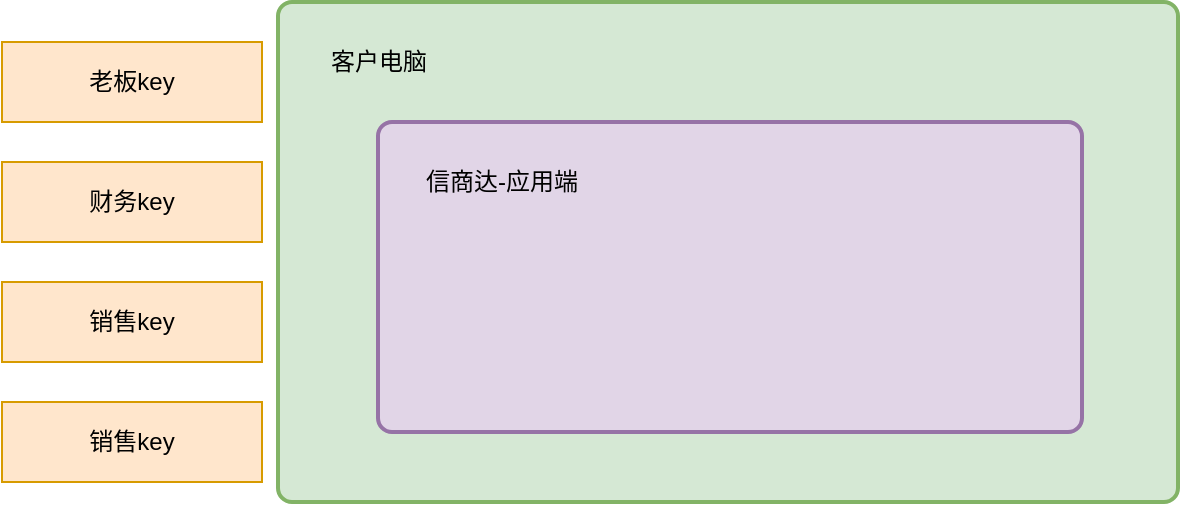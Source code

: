 <mxfile version="10.8.1" type="github"><diagram id="uhfMRvXTDgTwD-9rQZQF" name="第 1 页"><mxGraphModel dx="840" dy="484" grid="1" gridSize="10" guides="1" tooltips="1" connect="1" arrows="1" fold="1" page="1" pageScale="1" pageWidth="827" pageHeight="1169" math="0" shadow="0"><root><mxCell id="0"/><mxCell id="1" parent="0"/><mxCell id="tCKRQflJvhc4aiZ4NZTe-4" value="" style="rounded=1;whiteSpace=wrap;html=1;absoluteArcSize=1;arcSize=14;strokeWidth=2;labelBackgroundColor=#FF3399;fillColor=#d5e8d4;strokeColor=#82b366;" parent="1" vertex="1"><mxGeometry x="188" y="400" width="450" height="250" as="geometry"/></mxCell><mxCell id="tCKRQflJvhc4aiZ4NZTe-3" value="客户电脑" style="text;html=1;resizable=0;autosize=1;align=center;verticalAlign=middle;points=[];fillColor=none;strokeColor=none;rounded=0;" parent="1" vertex="1"><mxGeometry x="208" y="420" width="60" height="20" as="geometry"/></mxCell><mxCell id="tCKRQflJvhc4aiZ4NZTe-6" value="老板key" style="rounded=0;whiteSpace=wrap;html=1;labelBackgroundColor=none;fillColor=#ffe6cc;strokeColor=#d79b00;" parent="1" vertex="1"><mxGeometry x="50" y="420" width="130" height="40" as="geometry"/></mxCell><mxCell id="tCKRQflJvhc4aiZ4NZTe-7" value="财务key" style="rounded=0;whiteSpace=wrap;html=1;labelBackgroundColor=none;fillColor=#ffe6cc;strokeColor=#d79b00;" parent="1" vertex="1"><mxGeometry x="50" y="480" width="130" height="40" as="geometry"/></mxCell><mxCell id="tCKRQflJvhc4aiZ4NZTe-8" value="销售key" style="rounded=0;whiteSpace=wrap;html=1;labelBackgroundColor=none;fillColor=#ffe6cc;strokeColor=#d79b00;" parent="1" vertex="1"><mxGeometry x="50" y="540" width="130" height="40" as="geometry"/></mxCell><mxCell id="tCKRQflJvhc4aiZ4NZTe-9" value="销售key" style="rounded=0;whiteSpace=wrap;html=1;labelBackgroundColor=none;fillColor=#ffe6cc;strokeColor=#d79b00;" parent="1" vertex="1"><mxGeometry x="50" y="600" width="130" height="40" as="geometry"/></mxCell><mxCell id="802eVRqpz9zpzzsstX2S-1" value="" style="rounded=1;whiteSpace=wrap;html=1;absoluteArcSize=1;arcSize=14;strokeWidth=2;labelBackgroundColor=none;fillColor=#e1d5e7;strokeColor=#9673a6;" vertex="1" parent="1"><mxGeometry x="238" y="460" width="352" height="155" as="geometry"/></mxCell><mxCell id="802eVRqpz9zpzzsstX2S-2" value="信商达-应用端" style="text;html=1;strokeColor=none;fillColor=none;align=center;verticalAlign=middle;whiteSpace=wrap;rounded=0;labelBackgroundColor=none;" vertex="1" parent="1"><mxGeometry x="260" y="480" width="80" height="20" as="geometry"/></mxCell></root></mxGraphModel></diagram></mxfile>